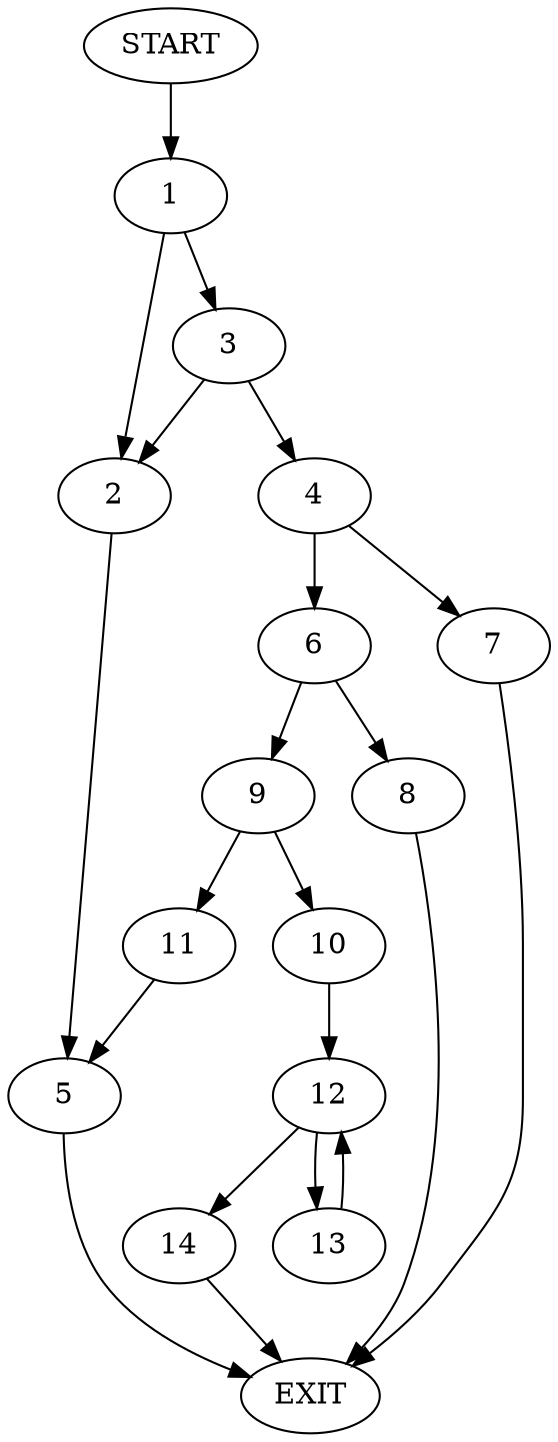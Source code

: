 digraph {
0 [label="START"]
15 [label="EXIT"]
0 -> 1
1 -> 2
1 -> 3
3 -> 2
3 -> 4
2 -> 5
4 -> 6
4 -> 7
5 -> 15
6 -> 8
6 -> 9
7 -> 15
8 -> 15
9 -> 10
9 -> 11
11 -> 5
10 -> 12
12 -> 13
12 -> 14
14 -> 15
13 -> 12
}
